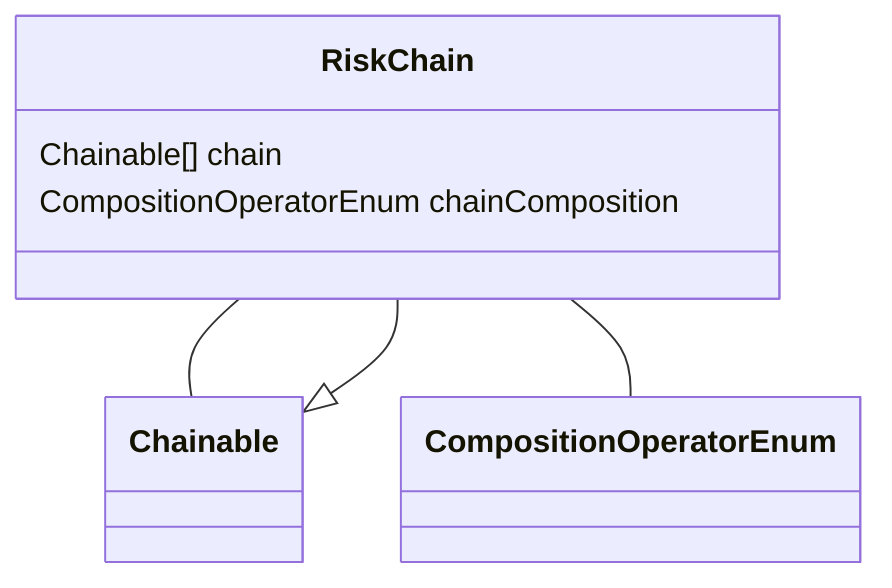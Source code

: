 classDiagram
  RiskChain -- Chainable
RiskChain -- CompositionOperatorEnum


Chainable <|-- RiskChain
  class RiskChain {

  Chainable[] chain
  CompositionOperatorEnum chainComposition

}